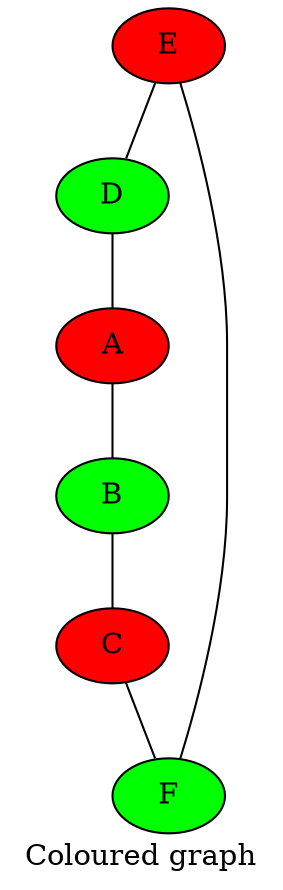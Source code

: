 graph {
label="Coloured graph"
E[label="E", style="filled", color="black", fillcolor="red"]
F[label="F", style="filled", color="black", fillcolor="green"]
C[label="C", style="filled", color="black", fillcolor="red"]
D[label="D", style="filled", color="black", fillcolor="green"]
A[label="A", style="filled", color="black", fillcolor="red"]
B[label="B", style="filled", color="black", fillcolor="green"]
A -- B
B -- C
C -- F
F -- E
E -- D
D -- A
}